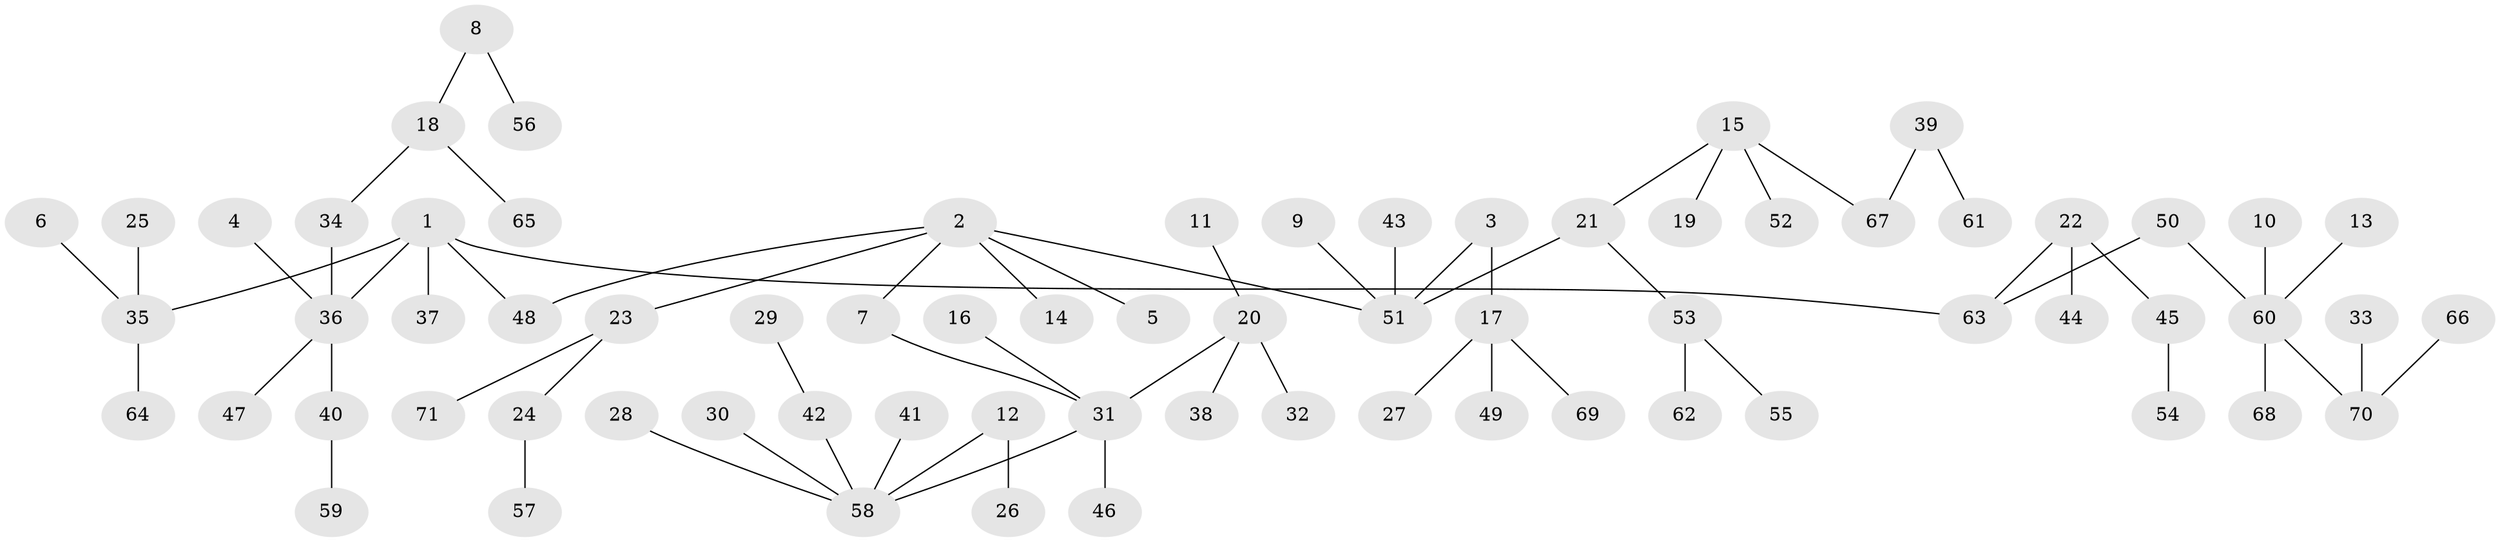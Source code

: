 // original degree distribution, {5: 0.0425531914893617, 4: 0.0851063829787234, 7: 0.014184397163120567, 3: 0.07092198581560284, 1: 0.5531914893617021, 8: 0.0070921985815602835, 6: 0.014184397163120567, 2: 0.2127659574468085}
// Generated by graph-tools (version 1.1) at 2025/02/03/09/25 03:02:29]
// undirected, 71 vertices, 70 edges
graph export_dot {
graph [start="1"]
  node [color=gray90,style=filled];
  1;
  2;
  3;
  4;
  5;
  6;
  7;
  8;
  9;
  10;
  11;
  12;
  13;
  14;
  15;
  16;
  17;
  18;
  19;
  20;
  21;
  22;
  23;
  24;
  25;
  26;
  27;
  28;
  29;
  30;
  31;
  32;
  33;
  34;
  35;
  36;
  37;
  38;
  39;
  40;
  41;
  42;
  43;
  44;
  45;
  46;
  47;
  48;
  49;
  50;
  51;
  52;
  53;
  54;
  55;
  56;
  57;
  58;
  59;
  60;
  61;
  62;
  63;
  64;
  65;
  66;
  67;
  68;
  69;
  70;
  71;
  1 -- 35 [weight=1.0];
  1 -- 36 [weight=1.0];
  1 -- 37 [weight=1.0];
  1 -- 48 [weight=1.0];
  1 -- 63 [weight=1.0];
  2 -- 5 [weight=1.0];
  2 -- 7 [weight=1.0];
  2 -- 14 [weight=1.0];
  2 -- 23 [weight=1.0];
  2 -- 48 [weight=1.0];
  2 -- 51 [weight=1.0];
  3 -- 17 [weight=1.0];
  3 -- 51 [weight=1.0];
  4 -- 36 [weight=1.0];
  6 -- 35 [weight=1.0];
  7 -- 31 [weight=1.0];
  8 -- 18 [weight=1.0];
  8 -- 56 [weight=1.0];
  9 -- 51 [weight=1.0];
  10 -- 60 [weight=1.0];
  11 -- 20 [weight=1.0];
  12 -- 26 [weight=1.0];
  12 -- 58 [weight=1.0];
  13 -- 60 [weight=1.0];
  15 -- 19 [weight=1.0];
  15 -- 21 [weight=1.0];
  15 -- 52 [weight=1.0];
  15 -- 67 [weight=1.0];
  16 -- 31 [weight=1.0];
  17 -- 27 [weight=1.0];
  17 -- 49 [weight=1.0];
  17 -- 69 [weight=1.0];
  18 -- 34 [weight=1.0];
  18 -- 65 [weight=1.0];
  20 -- 31 [weight=1.0];
  20 -- 32 [weight=1.0];
  20 -- 38 [weight=1.0];
  21 -- 51 [weight=1.0];
  21 -- 53 [weight=1.0];
  22 -- 44 [weight=1.0];
  22 -- 45 [weight=1.0];
  22 -- 63 [weight=1.0];
  23 -- 24 [weight=1.0];
  23 -- 71 [weight=1.0];
  24 -- 57 [weight=1.0];
  25 -- 35 [weight=1.0];
  28 -- 58 [weight=1.0];
  29 -- 42 [weight=1.0];
  30 -- 58 [weight=1.0];
  31 -- 46 [weight=1.0];
  31 -- 58 [weight=1.0];
  33 -- 70 [weight=1.0];
  34 -- 36 [weight=1.0];
  35 -- 64 [weight=1.0];
  36 -- 40 [weight=1.0];
  36 -- 47 [weight=1.0];
  39 -- 61 [weight=1.0];
  39 -- 67 [weight=1.0];
  40 -- 59 [weight=1.0];
  41 -- 58 [weight=1.0];
  42 -- 58 [weight=1.0];
  43 -- 51 [weight=1.0];
  45 -- 54 [weight=1.0];
  50 -- 60 [weight=1.0];
  50 -- 63 [weight=1.0];
  53 -- 55 [weight=1.0];
  53 -- 62 [weight=1.0];
  60 -- 68 [weight=1.0];
  60 -- 70 [weight=1.0];
  66 -- 70 [weight=1.0];
}
